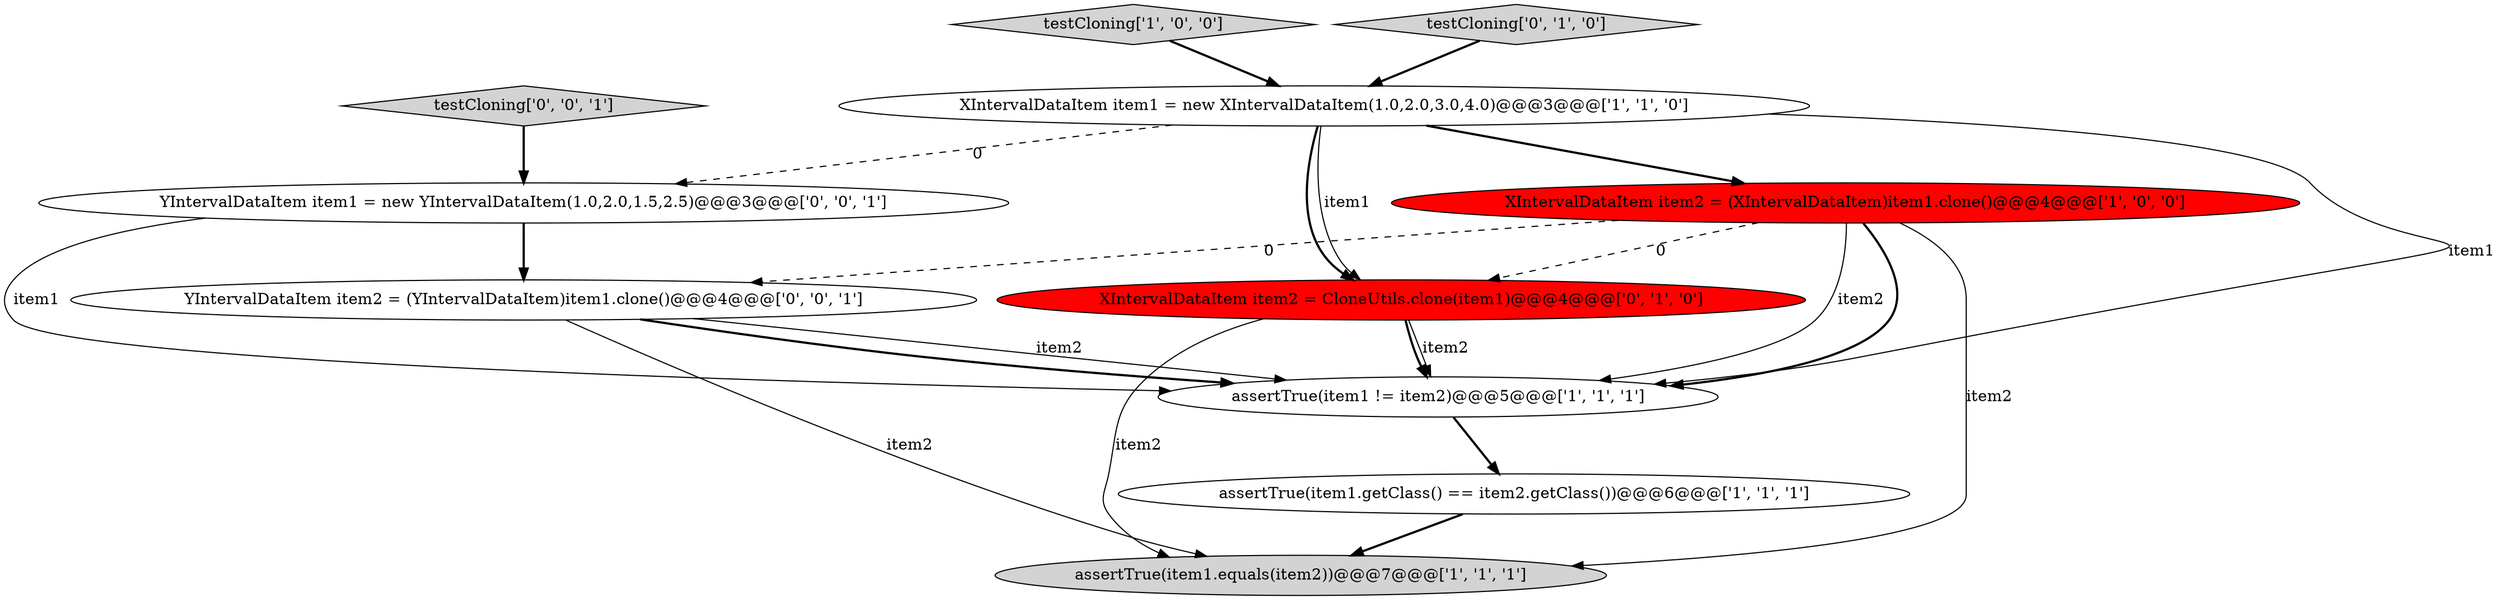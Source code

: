 digraph {
1 [style = filled, label = "XIntervalDataItem item1 = new XIntervalDataItem(1.0,2.0,3.0,4.0)@@@3@@@['1', '1', '0']", fillcolor = white, shape = ellipse image = "AAA0AAABBB1BBB"];
8 [style = filled, label = "YIntervalDataItem item2 = (YIntervalDataItem)item1.clone()@@@4@@@['0', '0', '1']", fillcolor = white, shape = ellipse image = "AAA0AAABBB3BBB"];
6 [style = filled, label = "XIntervalDataItem item2 = CloneUtils.clone(item1)@@@4@@@['0', '1', '0']", fillcolor = red, shape = ellipse image = "AAA1AAABBB2BBB"];
5 [style = filled, label = "XIntervalDataItem item2 = (XIntervalDataItem)item1.clone()@@@4@@@['1', '0', '0']", fillcolor = red, shape = ellipse image = "AAA1AAABBB1BBB"];
0 [style = filled, label = "assertTrue(item1.getClass() == item2.getClass())@@@6@@@['1', '1', '1']", fillcolor = white, shape = ellipse image = "AAA0AAABBB1BBB"];
3 [style = filled, label = "assertTrue(item1.equals(item2))@@@7@@@['1', '1', '1']", fillcolor = lightgray, shape = ellipse image = "AAA0AAABBB1BBB"];
2 [style = filled, label = "testCloning['1', '0', '0']", fillcolor = lightgray, shape = diamond image = "AAA0AAABBB1BBB"];
10 [style = filled, label = "YIntervalDataItem item1 = new YIntervalDataItem(1.0,2.0,1.5,2.5)@@@3@@@['0', '0', '1']", fillcolor = white, shape = ellipse image = "AAA0AAABBB3BBB"];
4 [style = filled, label = "assertTrue(item1 != item2)@@@5@@@['1', '1', '1']", fillcolor = white, shape = ellipse image = "AAA0AAABBB1BBB"];
7 [style = filled, label = "testCloning['0', '1', '0']", fillcolor = lightgray, shape = diamond image = "AAA0AAABBB2BBB"];
9 [style = filled, label = "testCloning['0', '0', '1']", fillcolor = lightgray, shape = diamond image = "AAA0AAABBB3BBB"];
1->5 [style = bold, label=""];
0->3 [style = bold, label=""];
8->4 [style = solid, label="item2"];
7->1 [style = bold, label=""];
5->4 [style = solid, label="item2"];
2->1 [style = bold, label=""];
1->6 [style = solid, label="item1"];
6->4 [style = solid, label="item2"];
6->3 [style = solid, label="item2"];
1->10 [style = dashed, label="0"];
9->10 [style = bold, label=""];
8->3 [style = solid, label="item2"];
10->4 [style = solid, label="item1"];
1->4 [style = solid, label="item1"];
4->0 [style = bold, label=""];
6->4 [style = bold, label=""];
1->6 [style = bold, label=""];
5->6 [style = dashed, label="0"];
10->8 [style = bold, label=""];
5->3 [style = solid, label="item2"];
5->4 [style = bold, label=""];
5->8 [style = dashed, label="0"];
8->4 [style = bold, label=""];
}
